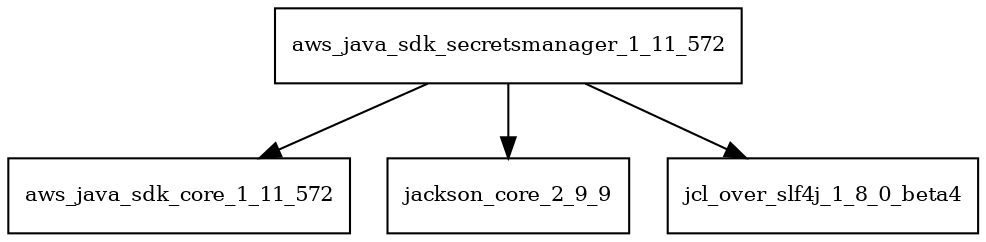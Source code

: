 digraph aws_java_sdk_secretsmanager_1_11_572_dependencies {
  node [shape = box, fontsize=10.0];
  aws_java_sdk_secretsmanager_1_11_572 -> aws_java_sdk_core_1_11_572;
  aws_java_sdk_secretsmanager_1_11_572 -> jackson_core_2_9_9;
  aws_java_sdk_secretsmanager_1_11_572 -> jcl_over_slf4j_1_8_0_beta4;
}
